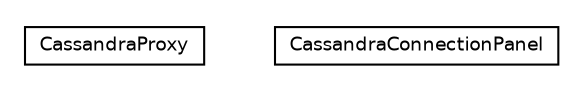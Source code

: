 #!/usr/local/bin/dot
#
# Class diagram 
# Generated by UMLGraph version 5.1 (http://www.umlgraph.org/)
#

digraph G {
	edge [fontname="Helvetica",fontsize=10,labelfontname="Helvetica",labelfontsize=10];
	node [fontname="Helvetica",fontsize=10,shape=plaintext];
	nodesep=0.25;
	ranksep=0.5;
	// org.synchronoss.cpo.util.cassandra.CassandraProxy
	c113 [label=<<table title="org.synchronoss.cpo.util.cassandra.CassandraProxy" border="0" cellborder="1" cellspacing="0" cellpadding="2" port="p" href="./CassandraProxy.html">
		<tr><td><table border="0" cellspacing="0" cellpadding="1">
<tr><td align="center" balign="center"> CassandraProxy </td></tr>
		</table></td></tr>
		</table>>, fontname="Helvetica", fontcolor="black", fontsize=9.0];
	// org.synchronoss.cpo.util.cassandra.CassandraConnectionPanel
	c114 [label=<<table title="org.synchronoss.cpo.util.cassandra.CassandraConnectionPanel" border="0" cellborder="1" cellspacing="0" cellpadding="2" port="p" href="./CassandraConnectionPanel.html">
		<tr><td><table border="0" cellspacing="0" cellpadding="1">
<tr><td align="center" balign="center"> CassandraConnectionPanel </td></tr>
		</table></td></tr>
		</table>>, fontname="Helvetica", fontcolor="black", fontsize=9.0];
}


